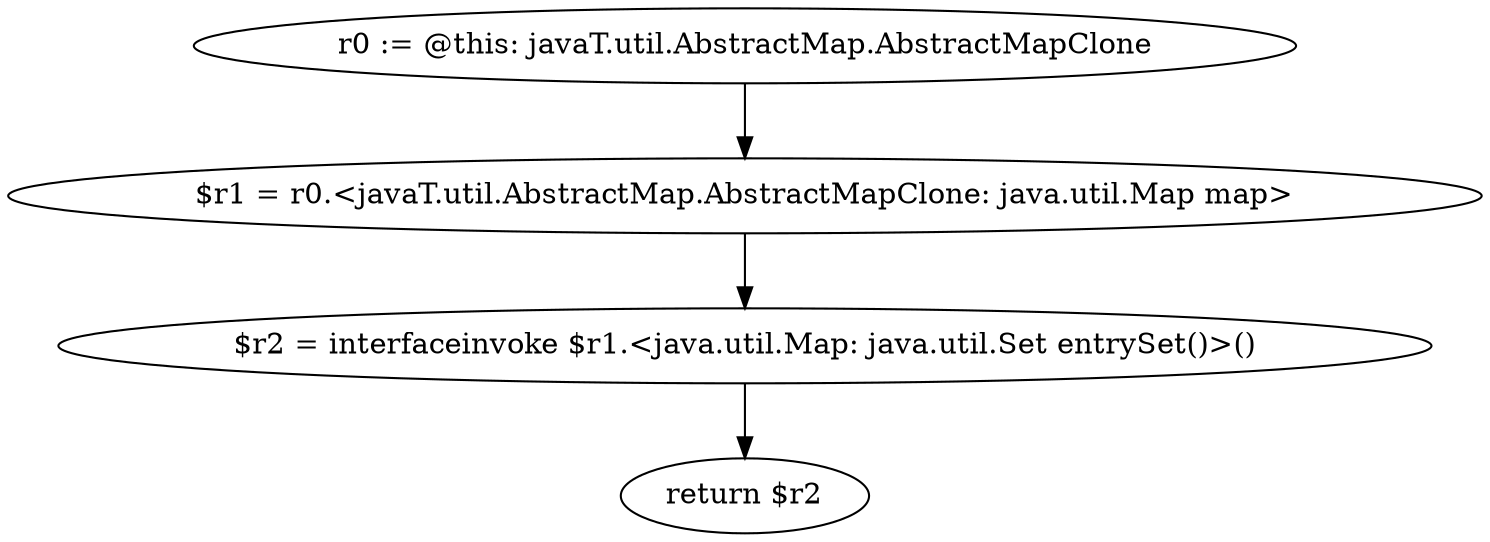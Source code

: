digraph "unitGraph" {
    "r0 := @this: javaT.util.AbstractMap.AbstractMapClone"
    "$r1 = r0.<javaT.util.AbstractMap.AbstractMapClone: java.util.Map map>"
    "$r2 = interfaceinvoke $r1.<java.util.Map: java.util.Set entrySet()>()"
    "return $r2"
    "r0 := @this: javaT.util.AbstractMap.AbstractMapClone"->"$r1 = r0.<javaT.util.AbstractMap.AbstractMapClone: java.util.Map map>";
    "$r1 = r0.<javaT.util.AbstractMap.AbstractMapClone: java.util.Map map>"->"$r2 = interfaceinvoke $r1.<java.util.Map: java.util.Set entrySet()>()";
    "$r2 = interfaceinvoke $r1.<java.util.Map: java.util.Set entrySet()>()"->"return $r2";
}
